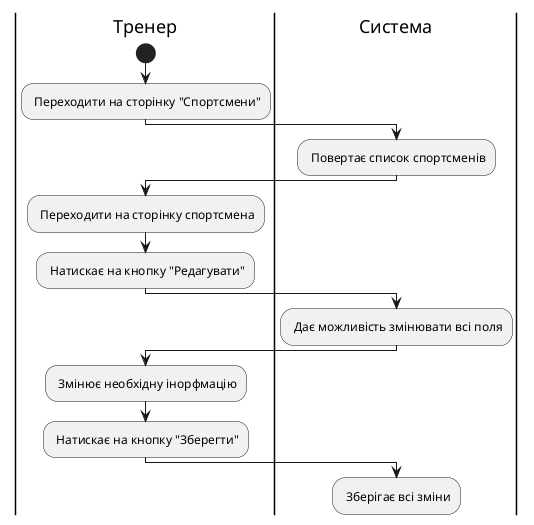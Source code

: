 @startuml
   |Тренер|
       start
       : Переходити на сторінку "Спортсмени";
   |Система|
       : Повертає список спортсменів;
   |Тренер|
       : Переходити на сторінку спортсмена;
       : Натискає на кнопку "Редагувати";
  |Система|
      : Дає можливість змінювати всі поля;
  |Тренер|
       : Змінює необхідну інорфмацію;
       : Натискає на кнопку "Зберегти";
  |Система|
      : Зберігає всі зміни;
@enduml
